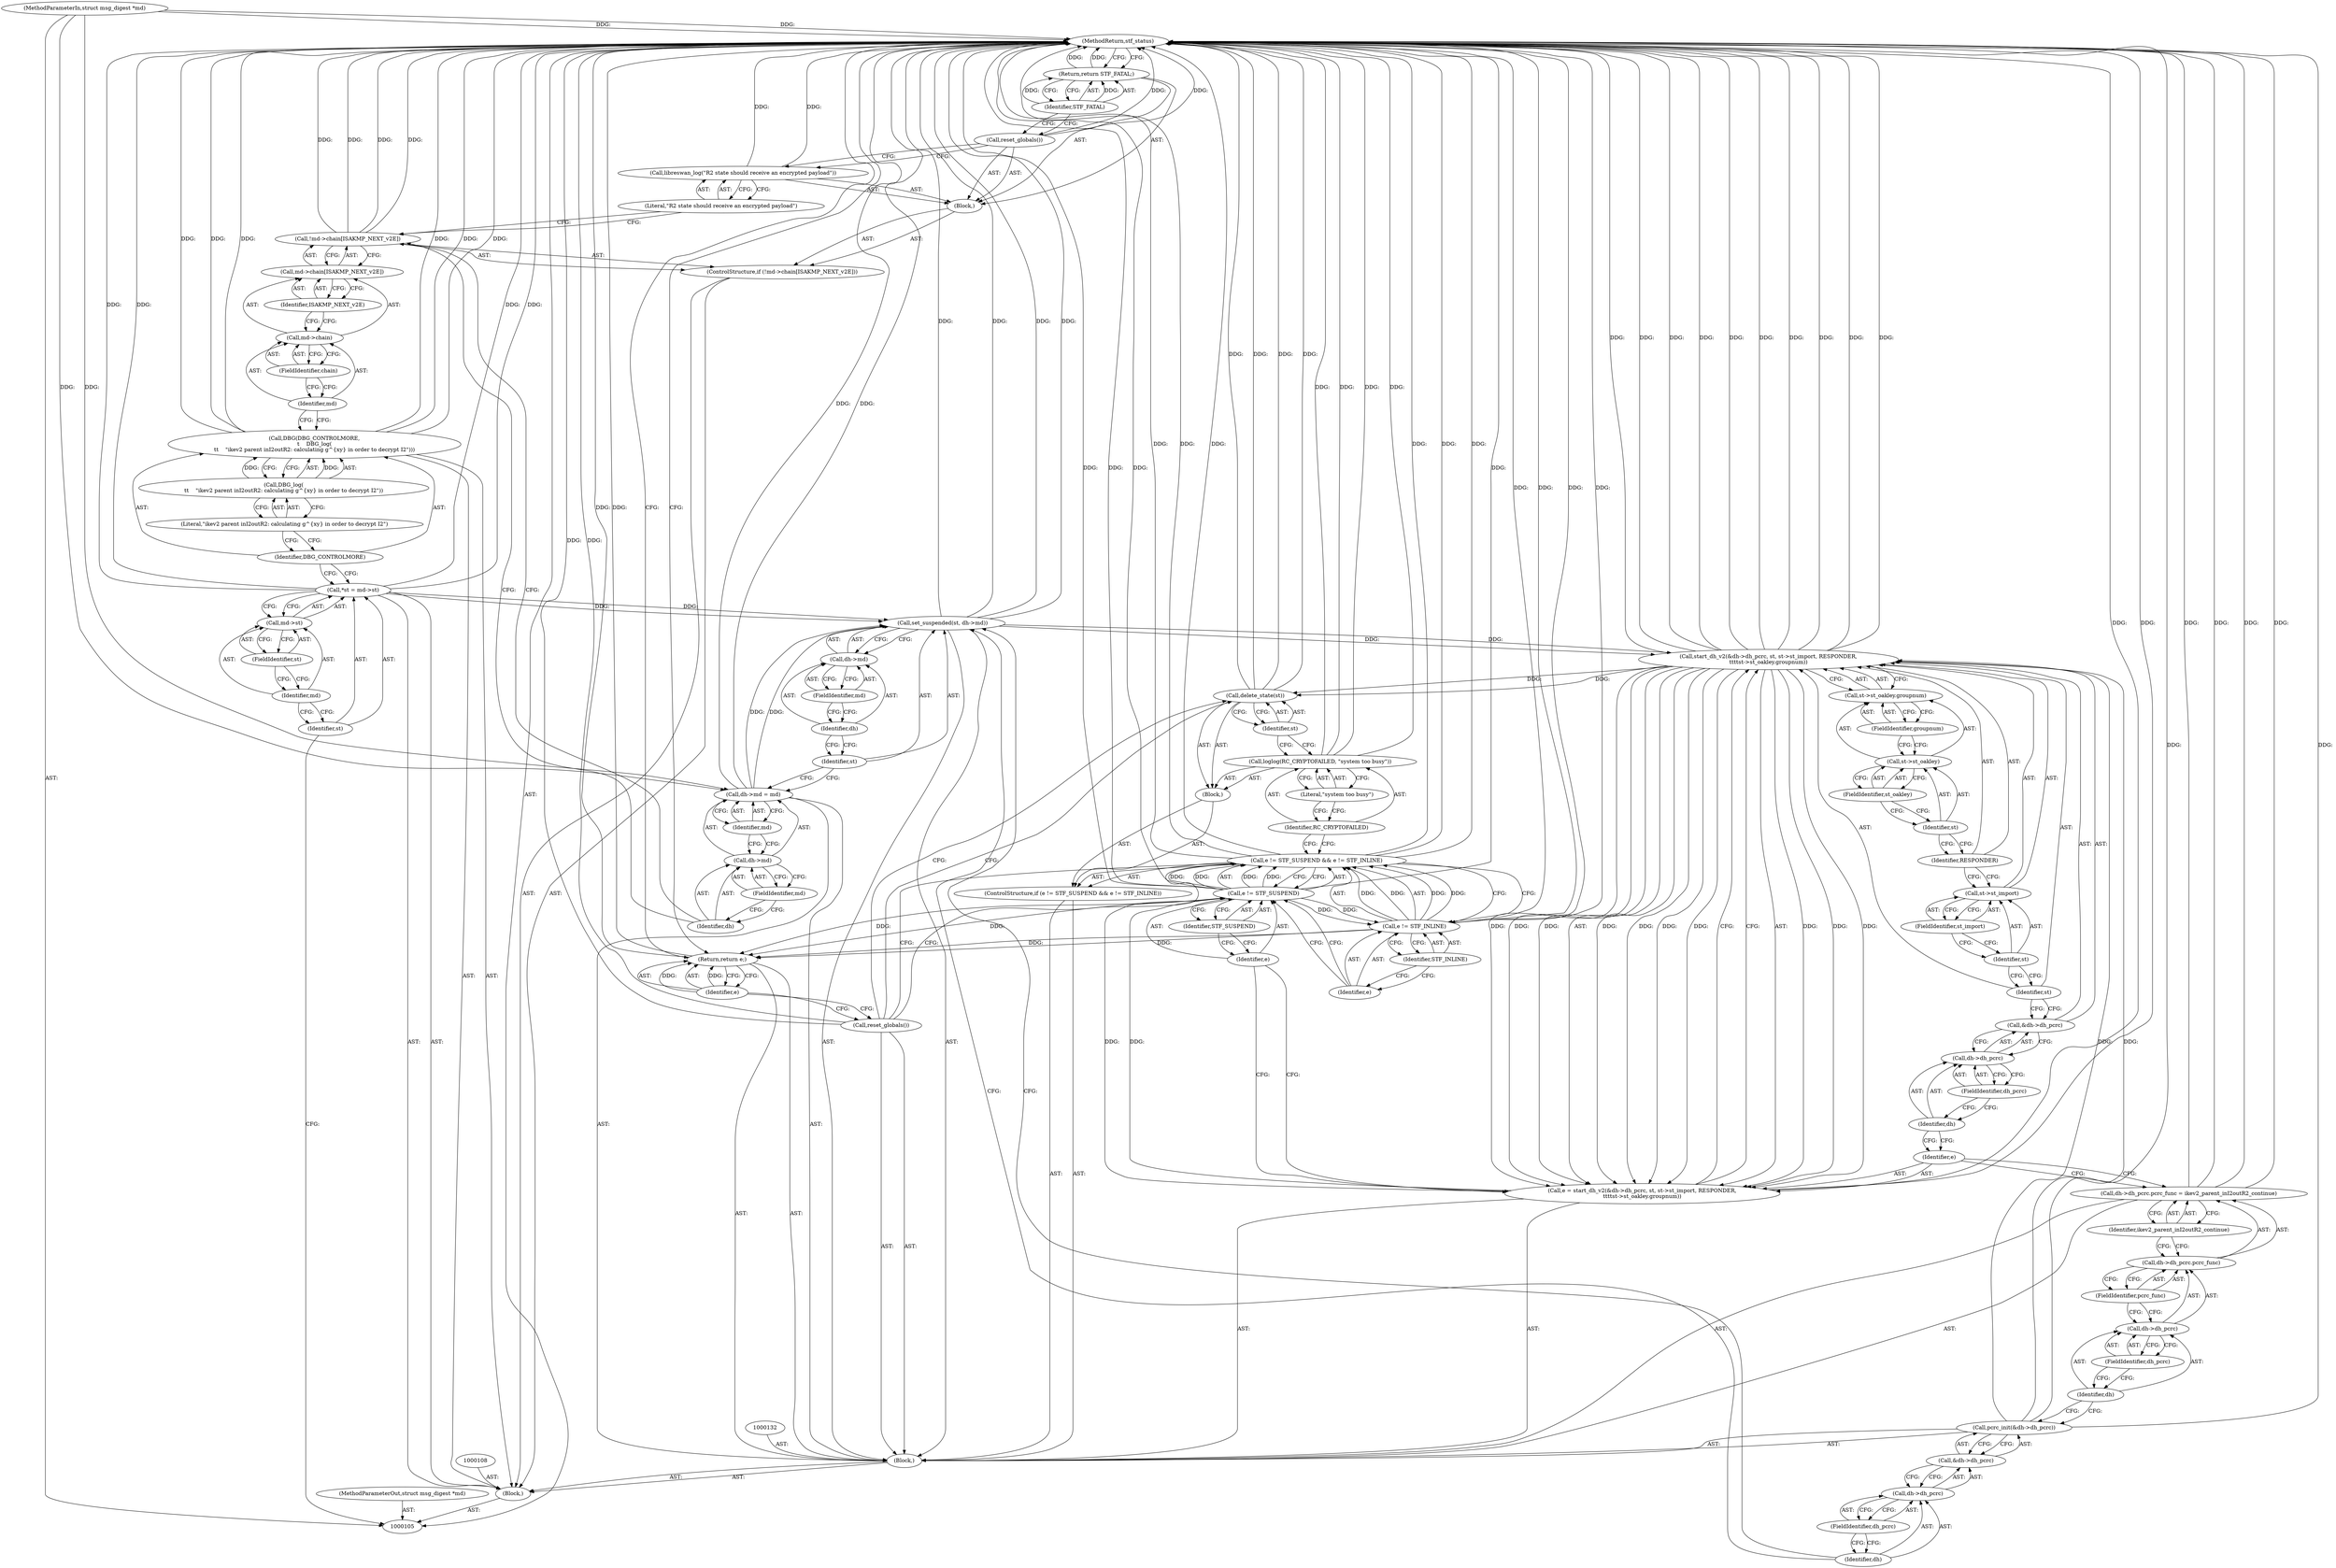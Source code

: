 digraph "0_libreswan_2899351224fe2940aec37d7656e1e392c0fe07f0_4" {
"1000189" [label="(MethodReturn,stf_status)"];
"1000106" [label="(MethodParameterIn,struct msg_digest *md)"];
"1000277" [label="(MethodParameterOut,struct msg_digest *md)"];
"1000114" [label="(Call,DBG(DBG_CONTROLMORE,\n\t    DBG_log(\n\t\t    \"ikev2 parent inI2outR2: calculating g^{xy} in order to decrypt I2\")))"];
"1000115" [label="(Identifier,DBG_CONTROLMORE)"];
"1000116" [label="(Call,DBG_log(\n\t\t    \"ikev2 parent inI2outR2: calculating g^{xy} in order to decrypt I2\"))"];
"1000117" [label="(Literal,\"ikev2 parent inI2outR2: calculating g^{xy} in order to decrypt I2\")"];
"1000123" [label="(FieldIdentifier,chain)"];
"1000124" [label="(Identifier,ISAKMP_NEXT_v2E)"];
"1000118" [label="(ControlStructure,if (!md->chain[ISAKMP_NEXT_v2E]))"];
"1000125" [label="(Block,)"];
"1000119" [label="(Call,!md->chain[ISAKMP_NEXT_v2E])"];
"1000120" [label="(Call,md->chain[ISAKMP_NEXT_v2E])"];
"1000121" [label="(Call,md->chain)"];
"1000122" [label="(Identifier,md)"];
"1000127" [label="(Literal,\"R2 state should receive an encrypted payload\")"];
"1000126" [label="(Call,libreswan_log(\"R2 state should receive an encrypted payload\"))"];
"1000128" [label="(Call,reset_globals())"];
"1000107" [label="(Block,)"];
"1000130" [label="(Identifier,STF_FATAL)"];
"1000129" [label="(Return,return STF_FATAL;)"];
"1000131" [label="(Block,)"];
"1000109" [label="(Call,*st = md->st)"];
"1000110" [label="(Identifier,st)"];
"1000111" [label="(Call,md->st)"];
"1000112" [label="(Identifier,md)"];
"1000113" [label="(FieldIdentifier,st)"];
"1000137" [label="(Identifier,md)"];
"1000133" [label="(Call,dh->md = md)"];
"1000134" [label="(Call,dh->md)"];
"1000135" [label="(Identifier,dh)"];
"1000136" [label="(FieldIdentifier,md)"];
"1000139" [label="(Identifier,st)"];
"1000138" [label="(Call,set_suspended(st, dh->md))"];
"1000140" [label="(Call,dh->md)"];
"1000141" [label="(Identifier,dh)"];
"1000142" [label="(FieldIdentifier,md)"];
"1000144" [label="(Call,&dh->dh_pcrc)"];
"1000145" [label="(Call,dh->dh_pcrc)"];
"1000146" [label="(Identifier,dh)"];
"1000147" [label="(FieldIdentifier,dh_pcrc)"];
"1000143" [label="(Call,pcrc_init(&dh->dh_pcrc))"];
"1000153" [label="(FieldIdentifier,pcrc_func)"];
"1000148" [label="(Call,dh->dh_pcrc.pcrc_func = ikev2_parent_inI2outR2_continue)"];
"1000149" [label="(Call,dh->dh_pcrc.pcrc_func)"];
"1000150" [label="(Call,dh->dh_pcrc)"];
"1000151" [label="(Identifier,dh)"];
"1000154" [label="(Identifier,ikev2_parent_inI2outR2_continue)"];
"1000152" [label="(FieldIdentifier,dh_pcrc)"];
"1000158" [label="(Call,&dh->dh_pcrc)"];
"1000159" [label="(Call,dh->dh_pcrc)"];
"1000160" [label="(Identifier,dh)"];
"1000155" [label="(Call,e = start_dh_v2(&dh->dh_pcrc, st, st->st_import, RESPONDER,\n\t\t\t\tst->st_oakley.groupnum))"];
"1000156" [label="(Identifier,e)"];
"1000161" [label="(FieldIdentifier,dh_pcrc)"];
"1000162" [label="(Identifier,st)"];
"1000163" [label="(Call,st->st_import)"];
"1000164" [label="(Identifier,st)"];
"1000165" [label="(FieldIdentifier,st_import)"];
"1000166" [label="(Identifier,RESPONDER)"];
"1000157" [label="(Call,start_dh_v2(&dh->dh_pcrc, st, st->st_import, RESPONDER,\n\t\t\t\tst->st_oakley.groupnum))"];
"1000171" [label="(FieldIdentifier,groupnum)"];
"1000167" [label="(Call,st->st_oakley.groupnum)"];
"1000168" [label="(Call,st->st_oakley)"];
"1000169" [label="(Identifier,st)"];
"1000170" [label="(FieldIdentifier,st_oakley)"];
"1000176" [label="(Identifier,STF_SUSPEND)"];
"1000172" [label="(ControlStructure,if (e != STF_SUSPEND && e != STF_INLINE))"];
"1000177" [label="(Call,e != STF_INLINE)"];
"1000178" [label="(Identifier,e)"];
"1000179" [label="(Identifier,STF_INLINE)"];
"1000180" [label="(Block,)"];
"1000173" [label="(Call,e != STF_SUSPEND && e != STF_INLINE)"];
"1000174" [label="(Call,e != STF_SUSPEND)"];
"1000175" [label="(Identifier,e)"];
"1000182" [label="(Identifier,RC_CRYPTOFAILED)"];
"1000183" [label="(Literal,\"system too busy\")"];
"1000181" [label="(Call,loglog(RC_CRYPTOFAILED, \"system too busy\"))"];
"1000185" [label="(Identifier,st)"];
"1000184" [label="(Call,delete_state(st))"];
"1000186" [label="(Call,reset_globals())"];
"1000187" [label="(Return,return e;)"];
"1000188" [label="(Identifier,e)"];
"1000189" -> "1000105"  [label="AST: "];
"1000189" -> "1000129"  [label="CFG: "];
"1000189" -> "1000187"  [label="CFG: "];
"1000187" -> "1000189"  [label="DDG: "];
"1000129" -> "1000189"  [label="DDG: "];
"1000184" -> "1000189"  [label="DDG: "];
"1000184" -> "1000189"  [label="DDG: "];
"1000155" -> "1000189"  [label="DDG: "];
"1000177" -> "1000189"  [label="DDG: "];
"1000177" -> "1000189"  [label="DDG: "];
"1000114" -> "1000189"  [label="DDG: "];
"1000114" -> "1000189"  [label="DDG: "];
"1000114" -> "1000189"  [label="DDG: "];
"1000181" -> "1000189"  [label="DDG: "];
"1000181" -> "1000189"  [label="DDG: "];
"1000148" -> "1000189"  [label="DDG: "];
"1000148" -> "1000189"  [label="DDG: "];
"1000143" -> "1000189"  [label="DDG: "];
"1000173" -> "1000189"  [label="DDG: "];
"1000173" -> "1000189"  [label="DDG: "];
"1000173" -> "1000189"  [label="DDG: "];
"1000119" -> "1000189"  [label="DDG: "];
"1000119" -> "1000189"  [label="DDG: "];
"1000186" -> "1000189"  [label="DDG: "];
"1000126" -> "1000189"  [label="DDG: "];
"1000157" -> "1000189"  [label="DDG: "];
"1000157" -> "1000189"  [label="DDG: "];
"1000157" -> "1000189"  [label="DDG: "];
"1000157" -> "1000189"  [label="DDG: "];
"1000157" -> "1000189"  [label="DDG: "];
"1000138" -> "1000189"  [label="DDG: "];
"1000138" -> "1000189"  [label="DDG: "];
"1000174" -> "1000189"  [label="DDG: "];
"1000174" -> "1000189"  [label="DDG: "];
"1000109" -> "1000189"  [label="DDG: "];
"1000109" -> "1000189"  [label="DDG: "];
"1000128" -> "1000189"  [label="DDG: "];
"1000133" -> "1000189"  [label="DDG: "];
"1000106" -> "1000189"  [label="DDG: "];
"1000106" -> "1000105"  [label="AST: "];
"1000106" -> "1000189"  [label="DDG: "];
"1000106" -> "1000133"  [label="DDG: "];
"1000277" -> "1000105"  [label="AST: "];
"1000114" -> "1000107"  [label="AST: "];
"1000114" -> "1000116"  [label="CFG: "];
"1000115" -> "1000114"  [label="AST: "];
"1000116" -> "1000114"  [label="AST: "];
"1000122" -> "1000114"  [label="CFG: "];
"1000114" -> "1000189"  [label="DDG: "];
"1000114" -> "1000189"  [label="DDG: "];
"1000114" -> "1000189"  [label="DDG: "];
"1000116" -> "1000114"  [label="DDG: "];
"1000115" -> "1000114"  [label="AST: "];
"1000115" -> "1000109"  [label="CFG: "];
"1000117" -> "1000115"  [label="CFG: "];
"1000116" -> "1000114"  [label="AST: "];
"1000116" -> "1000117"  [label="CFG: "];
"1000117" -> "1000116"  [label="AST: "];
"1000114" -> "1000116"  [label="CFG: "];
"1000116" -> "1000114"  [label="DDG: "];
"1000117" -> "1000116"  [label="AST: "];
"1000117" -> "1000115"  [label="CFG: "];
"1000116" -> "1000117"  [label="CFG: "];
"1000123" -> "1000121"  [label="AST: "];
"1000123" -> "1000122"  [label="CFG: "];
"1000121" -> "1000123"  [label="CFG: "];
"1000124" -> "1000120"  [label="AST: "];
"1000124" -> "1000121"  [label="CFG: "];
"1000120" -> "1000124"  [label="CFG: "];
"1000118" -> "1000107"  [label="AST: "];
"1000119" -> "1000118"  [label="AST: "];
"1000125" -> "1000118"  [label="AST: "];
"1000125" -> "1000118"  [label="AST: "];
"1000126" -> "1000125"  [label="AST: "];
"1000128" -> "1000125"  [label="AST: "];
"1000129" -> "1000125"  [label="AST: "];
"1000119" -> "1000118"  [label="AST: "];
"1000119" -> "1000120"  [label="CFG: "];
"1000120" -> "1000119"  [label="AST: "];
"1000127" -> "1000119"  [label="CFG: "];
"1000135" -> "1000119"  [label="CFG: "];
"1000119" -> "1000189"  [label="DDG: "];
"1000119" -> "1000189"  [label="DDG: "];
"1000120" -> "1000119"  [label="AST: "];
"1000120" -> "1000124"  [label="CFG: "];
"1000121" -> "1000120"  [label="AST: "];
"1000124" -> "1000120"  [label="AST: "];
"1000119" -> "1000120"  [label="CFG: "];
"1000121" -> "1000120"  [label="AST: "];
"1000121" -> "1000123"  [label="CFG: "];
"1000122" -> "1000121"  [label="AST: "];
"1000123" -> "1000121"  [label="AST: "];
"1000124" -> "1000121"  [label="CFG: "];
"1000122" -> "1000121"  [label="AST: "];
"1000122" -> "1000114"  [label="CFG: "];
"1000123" -> "1000122"  [label="CFG: "];
"1000127" -> "1000126"  [label="AST: "];
"1000127" -> "1000119"  [label="CFG: "];
"1000126" -> "1000127"  [label="CFG: "];
"1000126" -> "1000125"  [label="AST: "];
"1000126" -> "1000127"  [label="CFG: "];
"1000127" -> "1000126"  [label="AST: "];
"1000128" -> "1000126"  [label="CFG: "];
"1000126" -> "1000189"  [label="DDG: "];
"1000128" -> "1000125"  [label="AST: "];
"1000128" -> "1000126"  [label="CFG: "];
"1000130" -> "1000128"  [label="CFG: "];
"1000128" -> "1000189"  [label="DDG: "];
"1000107" -> "1000105"  [label="AST: "];
"1000108" -> "1000107"  [label="AST: "];
"1000109" -> "1000107"  [label="AST: "];
"1000114" -> "1000107"  [label="AST: "];
"1000118" -> "1000107"  [label="AST: "];
"1000131" -> "1000107"  [label="AST: "];
"1000130" -> "1000129"  [label="AST: "];
"1000130" -> "1000128"  [label="CFG: "];
"1000129" -> "1000130"  [label="CFG: "];
"1000130" -> "1000129"  [label="DDG: "];
"1000129" -> "1000125"  [label="AST: "];
"1000129" -> "1000130"  [label="CFG: "];
"1000130" -> "1000129"  [label="AST: "];
"1000189" -> "1000129"  [label="CFG: "];
"1000129" -> "1000189"  [label="DDG: "];
"1000130" -> "1000129"  [label="DDG: "];
"1000131" -> "1000107"  [label="AST: "];
"1000132" -> "1000131"  [label="AST: "];
"1000133" -> "1000131"  [label="AST: "];
"1000138" -> "1000131"  [label="AST: "];
"1000143" -> "1000131"  [label="AST: "];
"1000148" -> "1000131"  [label="AST: "];
"1000155" -> "1000131"  [label="AST: "];
"1000172" -> "1000131"  [label="AST: "];
"1000186" -> "1000131"  [label="AST: "];
"1000187" -> "1000131"  [label="AST: "];
"1000109" -> "1000107"  [label="AST: "];
"1000109" -> "1000111"  [label="CFG: "];
"1000110" -> "1000109"  [label="AST: "];
"1000111" -> "1000109"  [label="AST: "];
"1000115" -> "1000109"  [label="CFG: "];
"1000109" -> "1000189"  [label="DDG: "];
"1000109" -> "1000189"  [label="DDG: "];
"1000109" -> "1000138"  [label="DDG: "];
"1000110" -> "1000109"  [label="AST: "];
"1000110" -> "1000105"  [label="CFG: "];
"1000112" -> "1000110"  [label="CFG: "];
"1000111" -> "1000109"  [label="AST: "];
"1000111" -> "1000113"  [label="CFG: "];
"1000112" -> "1000111"  [label="AST: "];
"1000113" -> "1000111"  [label="AST: "];
"1000109" -> "1000111"  [label="CFG: "];
"1000112" -> "1000111"  [label="AST: "];
"1000112" -> "1000110"  [label="CFG: "];
"1000113" -> "1000112"  [label="CFG: "];
"1000113" -> "1000111"  [label="AST: "];
"1000113" -> "1000112"  [label="CFG: "];
"1000111" -> "1000113"  [label="CFG: "];
"1000137" -> "1000133"  [label="AST: "];
"1000137" -> "1000134"  [label="CFG: "];
"1000133" -> "1000137"  [label="CFG: "];
"1000133" -> "1000131"  [label="AST: "];
"1000133" -> "1000137"  [label="CFG: "];
"1000134" -> "1000133"  [label="AST: "];
"1000137" -> "1000133"  [label="AST: "];
"1000139" -> "1000133"  [label="CFG: "];
"1000133" -> "1000189"  [label="DDG: "];
"1000106" -> "1000133"  [label="DDG: "];
"1000133" -> "1000138"  [label="DDG: "];
"1000134" -> "1000133"  [label="AST: "];
"1000134" -> "1000136"  [label="CFG: "];
"1000135" -> "1000134"  [label="AST: "];
"1000136" -> "1000134"  [label="AST: "];
"1000137" -> "1000134"  [label="CFG: "];
"1000135" -> "1000134"  [label="AST: "];
"1000135" -> "1000119"  [label="CFG: "];
"1000136" -> "1000135"  [label="CFG: "];
"1000136" -> "1000134"  [label="AST: "];
"1000136" -> "1000135"  [label="CFG: "];
"1000134" -> "1000136"  [label="CFG: "];
"1000139" -> "1000138"  [label="AST: "];
"1000139" -> "1000133"  [label="CFG: "];
"1000141" -> "1000139"  [label="CFG: "];
"1000138" -> "1000131"  [label="AST: "];
"1000138" -> "1000140"  [label="CFG: "];
"1000139" -> "1000138"  [label="AST: "];
"1000140" -> "1000138"  [label="AST: "];
"1000146" -> "1000138"  [label="CFG: "];
"1000138" -> "1000189"  [label="DDG: "];
"1000138" -> "1000189"  [label="DDG: "];
"1000109" -> "1000138"  [label="DDG: "];
"1000133" -> "1000138"  [label="DDG: "];
"1000138" -> "1000157"  [label="DDG: "];
"1000140" -> "1000138"  [label="AST: "];
"1000140" -> "1000142"  [label="CFG: "];
"1000141" -> "1000140"  [label="AST: "];
"1000142" -> "1000140"  [label="AST: "];
"1000138" -> "1000140"  [label="CFG: "];
"1000141" -> "1000140"  [label="AST: "];
"1000141" -> "1000139"  [label="CFG: "];
"1000142" -> "1000141"  [label="CFG: "];
"1000142" -> "1000140"  [label="AST: "];
"1000142" -> "1000141"  [label="CFG: "];
"1000140" -> "1000142"  [label="CFG: "];
"1000144" -> "1000143"  [label="AST: "];
"1000144" -> "1000145"  [label="CFG: "];
"1000145" -> "1000144"  [label="AST: "];
"1000143" -> "1000144"  [label="CFG: "];
"1000145" -> "1000144"  [label="AST: "];
"1000145" -> "1000147"  [label="CFG: "];
"1000146" -> "1000145"  [label="AST: "];
"1000147" -> "1000145"  [label="AST: "];
"1000144" -> "1000145"  [label="CFG: "];
"1000146" -> "1000145"  [label="AST: "];
"1000146" -> "1000138"  [label="CFG: "];
"1000147" -> "1000146"  [label="CFG: "];
"1000147" -> "1000145"  [label="AST: "];
"1000147" -> "1000146"  [label="CFG: "];
"1000145" -> "1000147"  [label="CFG: "];
"1000143" -> "1000131"  [label="AST: "];
"1000143" -> "1000144"  [label="CFG: "];
"1000144" -> "1000143"  [label="AST: "];
"1000151" -> "1000143"  [label="CFG: "];
"1000143" -> "1000189"  [label="DDG: "];
"1000143" -> "1000157"  [label="DDG: "];
"1000153" -> "1000149"  [label="AST: "];
"1000153" -> "1000150"  [label="CFG: "];
"1000149" -> "1000153"  [label="CFG: "];
"1000148" -> "1000131"  [label="AST: "];
"1000148" -> "1000154"  [label="CFG: "];
"1000149" -> "1000148"  [label="AST: "];
"1000154" -> "1000148"  [label="AST: "];
"1000156" -> "1000148"  [label="CFG: "];
"1000148" -> "1000189"  [label="DDG: "];
"1000148" -> "1000189"  [label="DDG: "];
"1000149" -> "1000148"  [label="AST: "];
"1000149" -> "1000153"  [label="CFG: "];
"1000150" -> "1000149"  [label="AST: "];
"1000153" -> "1000149"  [label="AST: "];
"1000154" -> "1000149"  [label="CFG: "];
"1000150" -> "1000149"  [label="AST: "];
"1000150" -> "1000152"  [label="CFG: "];
"1000151" -> "1000150"  [label="AST: "];
"1000152" -> "1000150"  [label="AST: "];
"1000153" -> "1000150"  [label="CFG: "];
"1000151" -> "1000150"  [label="AST: "];
"1000151" -> "1000143"  [label="CFG: "];
"1000152" -> "1000151"  [label="CFG: "];
"1000154" -> "1000148"  [label="AST: "];
"1000154" -> "1000149"  [label="CFG: "];
"1000148" -> "1000154"  [label="CFG: "];
"1000152" -> "1000150"  [label="AST: "];
"1000152" -> "1000151"  [label="CFG: "];
"1000150" -> "1000152"  [label="CFG: "];
"1000158" -> "1000157"  [label="AST: "];
"1000158" -> "1000159"  [label="CFG: "];
"1000159" -> "1000158"  [label="AST: "];
"1000162" -> "1000158"  [label="CFG: "];
"1000159" -> "1000158"  [label="AST: "];
"1000159" -> "1000161"  [label="CFG: "];
"1000160" -> "1000159"  [label="AST: "];
"1000161" -> "1000159"  [label="AST: "];
"1000158" -> "1000159"  [label="CFG: "];
"1000160" -> "1000159"  [label="AST: "];
"1000160" -> "1000156"  [label="CFG: "];
"1000161" -> "1000160"  [label="CFG: "];
"1000155" -> "1000131"  [label="AST: "];
"1000155" -> "1000157"  [label="CFG: "];
"1000156" -> "1000155"  [label="AST: "];
"1000157" -> "1000155"  [label="AST: "];
"1000175" -> "1000155"  [label="CFG: "];
"1000155" -> "1000189"  [label="DDG: "];
"1000157" -> "1000155"  [label="DDG: "];
"1000157" -> "1000155"  [label="DDG: "];
"1000157" -> "1000155"  [label="DDG: "];
"1000157" -> "1000155"  [label="DDG: "];
"1000157" -> "1000155"  [label="DDG: "];
"1000155" -> "1000174"  [label="DDG: "];
"1000156" -> "1000155"  [label="AST: "];
"1000156" -> "1000148"  [label="CFG: "];
"1000160" -> "1000156"  [label="CFG: "];
"1000161" -> "1000159"  [label="AST: "];
"1000161" -> "1000160"  [label="CFG: "];
"1000159" -> "1000161"  [label="CFG: "];
"1000162" -> "1000157"  [label="AST: "];
"1000162" -> "1000158"  [label="CFG: "];
"1000164" -> "1000162"  [label="CFG: "];
"1000163" -> "1000157"  [label="AST: "];
"1000163" -> "1000165"  [label="CFG: "];
"1000164" -> "1000163"  [label="AST: "];
"1000165" -> "1000163"  [label="AST: "];
"1000166" -> "1000163"  [label="CFG: "];
"1000164" -> "1000163"  [label="AST: "];
"1000164" -> "1000162"  [label="CFG: "];
"1000165" -> "1000164"  [label="CFG: "];
"1000165" -> "1000163"  [label="AST: "];
"1000165" -> "1000164"  [label="CFG: "];
"1000163" -> "1000165"  [label="CFG: "];
"1000166" -> "1000157"  [label="AST: "];
"1000166" -> "1000163"  [label="CFG: "];
"1000169" -> "1000166"  [label="CFG: "];
"1000157" -> "1000155"  [label="AST: "];
"1000157" -> "1000167"  [label="CFG: "];
"1000158" -> "1000157"  [label="AST: "];
"1000162" -> "1000157"  [label="AST: "];
"1000163" -> "1000157"  [label="AST: "];
"1000166" -> "1000157"  [label="AST: "];
"1000167" -> "1000157"  [label="AST: "];
"1000155" -> "1000157"  [label="CFG: "];
"1000157" -> "1000189"  [label="DDG: "];
"1000157" -> "1000189"  [label="DDG: "];
"1000157" -> "1000189"  [label="DDG: "];
"1000157" -> "1000189"  [label="DDG: "];
"1000157" -> "1000189"  [label="DDG: "];
"1000157" -> "1000155"  [label="DDG: "];
"1000157" -> "1000155"  [label="DDG: "];
"1000157" -> "1000155"  [label="DDG: "];
"1000157" -> "1000155"  [label="DDG: "];
"1000157" -> "1000155"  [label="DDG: "];
"1000143" -> "1000157"  [label="DDG: "];
"1000138" -> "1000157"  [label="DDG: "];
"1000157" -> "1000184"  [label="DDG: "];
"1000171" -> "1000167"  [label="AST: "];
"1000171" -> "1000168"  [label="CFG: "];
"1000167" -> "1000171"  [label="CFG: "];
"1000167" -> "1000157"  [label="AST: "];
"1000167" -> "1000171"  [label="CFG: "];
"1000168" -> "1000167"  [label="AST: "];
"1000171" -> "1000167"  [label="AST: "];
"1000157" -> "1000167"  [label="CFG: "];
"1000168" -> "1000167"  [label="AST: "];
"1000168" -> "1000170"  [label="CFG: "];
"1000169" -> "1000168"  [label="AST: "];
"1000170" -> "1000168"  [label="AST: "];
"1000171" -> "1000168"  [label="CFG: "];
"1000169" -> "1000168"  [label="AST: "];
"1000169" -> "1000166"  [label="CFG: "];
"1000170" -> "1000169"  [label="CFG: "];
"1000170" -> "1000168"  [label="AST: "];
"1000170" -> "1000169"  [label="CFG: "];
"1000168" -> "1000170"  [label="CFG: "];
"1000176" -> "1000174"  [label="AST: "];
"1000176" -> "1000175"  [label="CFG: "];
"1000174" -> "1000176"  [label="CFG: "];
"1000172" -> "1000131"  [label="AST: "];
"1000173" -> "1000172"  [label="AST: "];
"1000180" -> "1000172"  [label="AST: "];
"1000177" -> "1000173"  [label="AST: "];
"1000177" -> "1000179"  [label="CFG: "];
"1000178" -> "1000177"  [label="AST: "];
"1000179" -> "1000177"  [label="AST: "];
"1000173" -> "1000177"  [label="CFG: "];
"1000177" -> "1000189"  [label="DDG: "];
"1000177" -> "1000189"  [label="DDG: "];
"1000177" -> "1000173"  [label="DDG: "];
"1000177" -> "1000173"  [label="DDG: "];
"1000174" -> "1000177"  [label="DDG: "];
"1000177" -> "1000187"  [label="DDG: "];
"1000178" -> "1000177"  [label="AST: "];
"1000178" -> "1000174"  [label="CFG: "];
"1000179" -> "1000178"  [label="CFG: "];
"1000179" -> "1000177"  [label="AST: "];
"1000179" -> "1000178"  [label="CFG: "];
"1000177" -> "1000179"  [label="CFG: "];
"1000180" -> "1000172"  [label="AST: "];
"1000181" -> "1000180"  [label="AST: "];
"1000184" -> "1000180"  [label="AST: "];
"1000173" -> "1000172"  [label="AST: "];
"1000173" -> "1000174"  [label="CFG: "];
"1000173" -> "1000177"  [label="CFG: "];
"1000174" -> "1000173"  [label="AST: "];
"1000177" -> "1000173"  [label="AST: "];
"1000182" -> "1000173"  [label="CFG: "];
"1000186" -> "1000173"  [label="CFG: "];
"1000173" -> "1000189"  [label="DDG: "];
"1000173" -> "1000189"  [label="DDG: "];
"1000173" -> "1000189"  [label="DDG: "];
"1000174" -> "1000173"  [label="DDG: "];
"1000174" -> "1000173"  [label="DDG: "];
"1000177" -> "1000173"  [label="DDG: "];
"1000177" -> "1000173"  [label="DDG: "];
"1000174" -> "1000173"  [label="AST: "];
"1000174" -> "1000176"  [label="CFG: "];
"1000175" -> "1000174"  [label="AST: "];
"1000176" -> "1000174"  [label="AST: "];
"1000178" -> "1000174"  [label="CFG: "];
"1000173" -> "1000174"  [label="CFG: "];
"1000174" -> "1000189"  [label="DDG: "];
"1000174" -> "1000189"  [label="DDG: "];
"1000174" -> "1000173"  [label="DDG: "];
"1000174" -> "1000173"  [label="DDG: "];
"1000155" -> "1000174"  [label="DDG: "];
"1000174" -> "1000177"  [label="DDG: "];
"1000174" -> "1000187"  [label="DDG: "];
"1000175" -> "1000174"  [label="AST: "];
"1000175" -> "1000155"  [label="CFG: "];
"1000176" -> "1000175"  [label="CFG: "];
"1000182" -> "1000181"  [label="AST: "];
"1000182" -> "1000173"  [label="CFG: "];
"1000183" -> "1000182"  [label="CFG: "];
"1000183" -> "1000181"  [label="AST: "];
"1000183" -> "1000182"  [label="CFG: "];
"1000181" -> "1000183"  [label="CFG: "];
"1000181" -> "1000180"  [label="AST: "];
"1000181" -> "1000183"  [label="CFG: "];
"1000182" -> "1000181"  [label="AST: "];
"1000183" -> "1000181"  [label="AST: "];
"1000185" -> "1000181"  [label="CFG: "];
"1000181" -> "1000189"  [label="DDG: "];
"1000181" -> "1000189"  [label="DDG: "];
"1000185" -> "1000184"  [label="AST: "];
"1000185" -> "1000181"  [label="CFG: "];
"1000184" -> "1000185"  [label="CFG: "];
"1000184" -> "1000180"  [label="AST: "];
"1000184" -> "1000185"  [label="CFG: "];
"1000185" -> "1000184"  [label="AST: "];
"1000186" -> "1000184"  [label="CFG: "];
"1000184" -> "1000189"  [label="DDG: "];
"1000184" -> "1000189"  [label="DDG: "];
"1000157" -> "1000184"  [label="DDG: "];
"1000186" -> "1000131"  [label="AST: "];
"1000186" -> "1000184"  [label="CFG: "];
"1000186" -> "1000173"  [label="CFG: "];
"1000188" -> "1000186"  [label="CFG: "];
"1000186" -> "1000189"  [label="DDG: "];
"1000187" -> "1000131"  [label="AST: "];
"1000187" -> "1000188"  [label="CFG: "];
"1000188" -> "1000187"  [label="AST: "];
"1000189" -> "1000187"  [label="CFG: "];
"1000187" -> "1000189"  [label="DDG: "];
"1000188" -> "1000187"  [label="DDG: "];
"1000177" -> "1000187"  [label="DDG: "];
"1000174" -> "1000187"  [label="DDG: "];
"1000188" -> "1000187"  [label="AST: "];
"1000188" -> "1000186"  [label="CFG: "];
"1000187" -> "1000188"  [label="CFG: "];
"1000188" -> "1000187"  [label="DDG: "];
}

